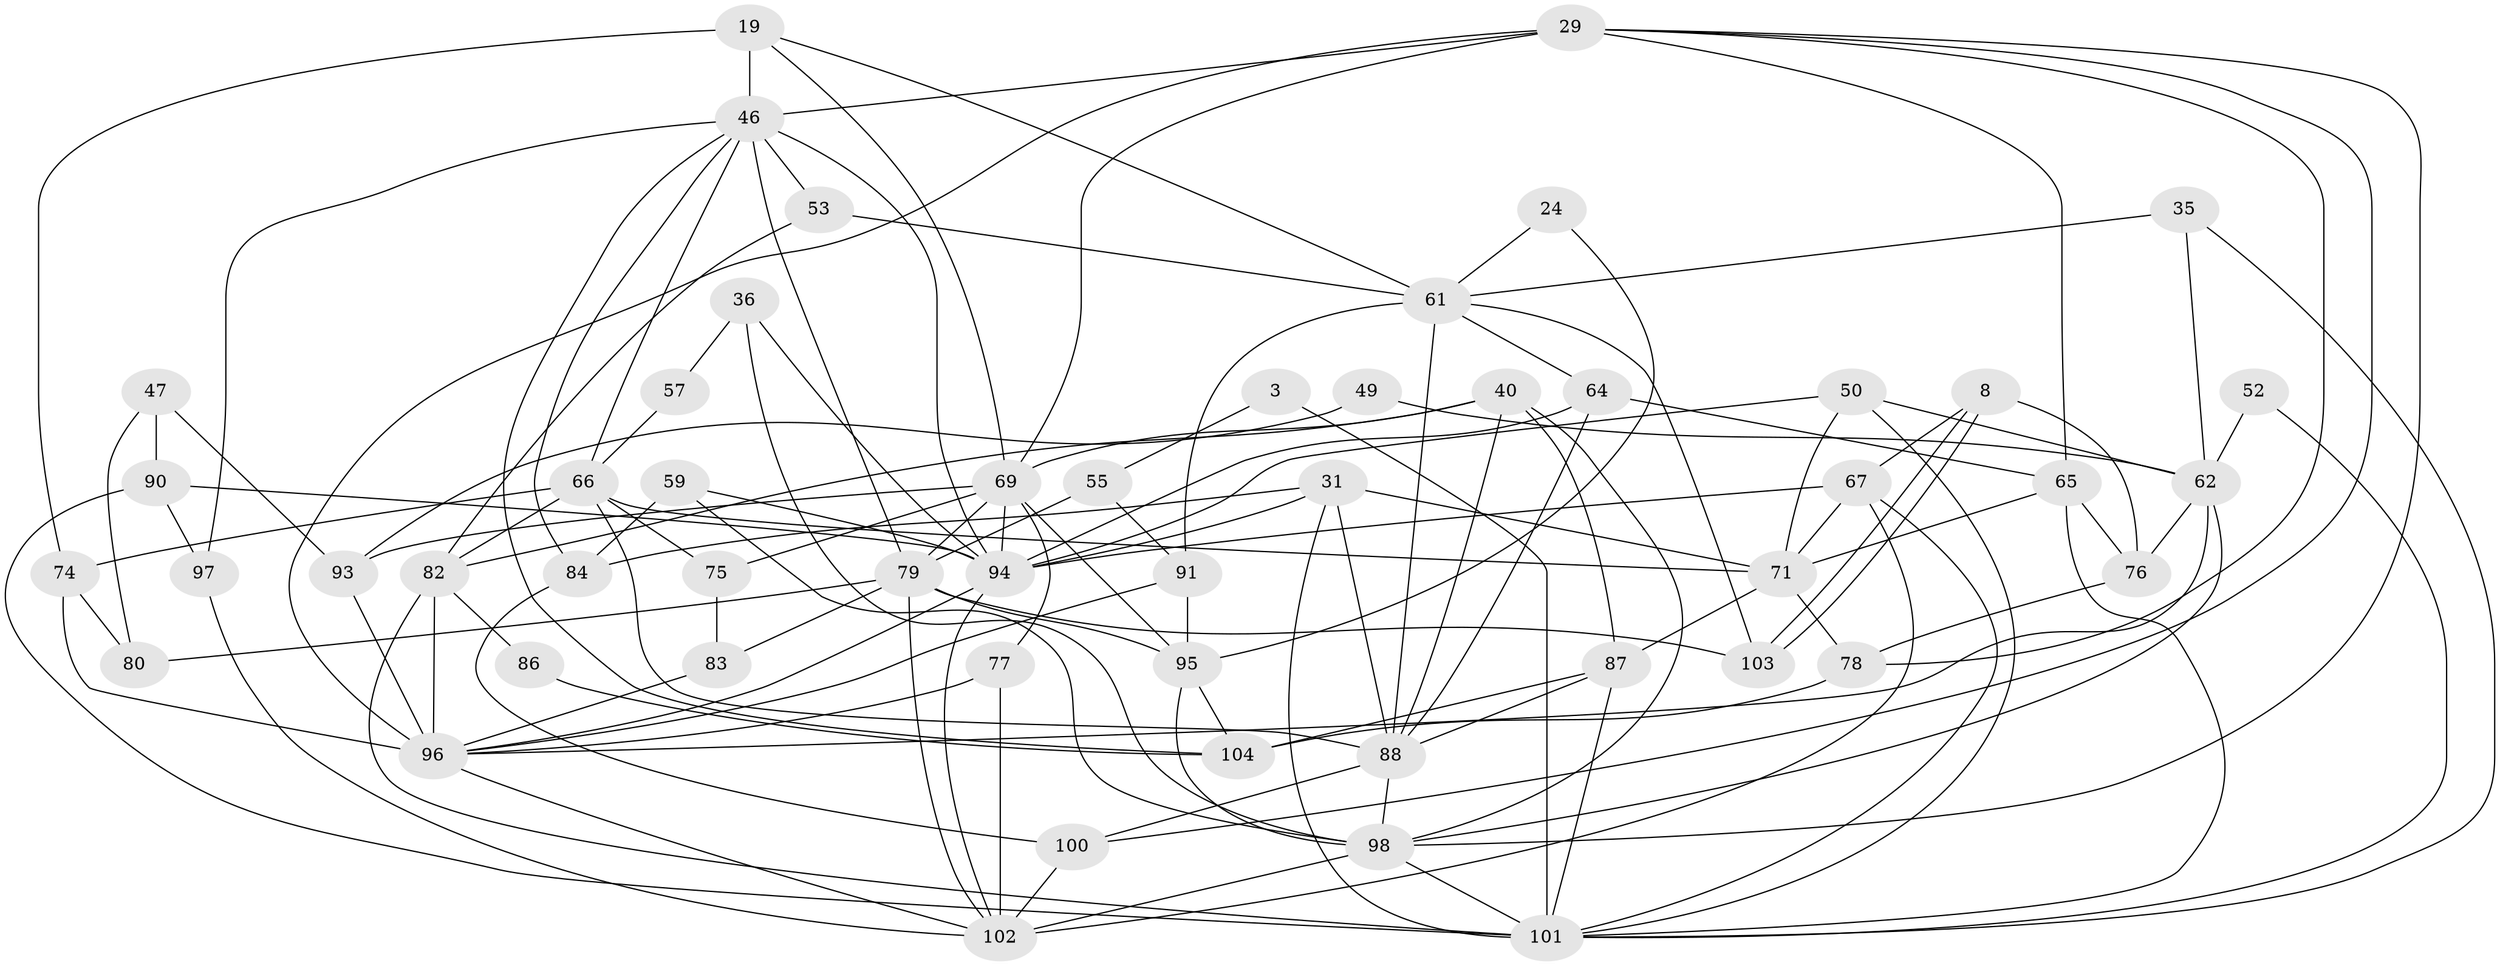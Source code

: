 // original degree distribution, {5: 0.18269230769230768, 3: 0.2980769230769231, 2: 0.11538461538461539, 4: 0.2692307692307692, 7: 0.057692307692307696, 6: 0.0673076923076923, 8: 0.009615384615384616}
// Generated by graph-tools (version 1.1) at 2025/51/03/09/25 04:51:45]
// undirected, 52 vertices, 129 edges
graph export_dot {
graph [start="1"]
  node [color=gray90,style=filled];
  3;
  8;
  19;
  24;
  29 [super="+28"];
  31;
  35;
  36;
  40;
  46 [super="+20+21+45"];
  47;
  49;
  50;
  52;
  53;
  55;
  57;
  59;
  61 [super="+4+54"];
  62 [super="+17"];
  64 [super="+2+22"];
  65 [super="+9"];
  66;
  67 [super="+44"];
  69 [super="+56"];
  71 [super="+41"];
  74 [super="+73"];
  75 [super="+13"];
  76;
  77 [super="+15"];
  78;
  79 [super="+32"];
  80 [super="+42"];
  82 [super="+63"];
  83;
  84 [super="+37"];
  86;
  87 [super="+60"];
  88 [super="+34"];
  90 [super="+43"];
  91 [super="+7"];
  93 [super="+70"];
  94 [super="+92+68"];
  95 [super="+30+81"];
  96 [super="+25+89"];
  97;
  98 [super="+14+48"];
  100 [super="+72"];
  101 [super="+58"];
  102 [super="+6+99"];
  103;
  104;
  3 -- 101;
  3 -- 55;
  8 -- 103;
  8 -- 103;
  8 -- 67;
  8 -- 76;
  19 -- 74 [weight=2];
  19 -- 46;
  19 -- 69;
  19 -- 61;
  24 -- 61;
  24 -- 95;
  29 -- 78;
  29 -- 98;
  29 -- 65;
  29 -- 69 [weight=2];
  29 -- 46;
  29 -- 96;
  29 -- 100;
  31 -- 101 [weight=2];
  31 -- 84;
  31 -- 94 [weight=2];
  31 -- 71;
  31 -- 88;
  35 -- 62;
  35 -- 61;
  35 -- 101;
  36 -- 57;
  36 -- 98 [weight=2];
  36 -- 94 [weight=2];
  40 -- 69;
  40 -- 87;
  40 -- 82;
  40 -- 98;
  40 -- 88;
  46 -- 66;
  46 -- 97;
  46 -- 94;
  46 -- 104;
  46 -- 79 [weight=2];
  46 -- 53;
  46 -- 84;
  47 -- 80;
  47 -- 90 [weight=2];
  47 -- 93;
  49 -- 62 [weight=2];
  49 -- 93;
  50 -- 101;
  50 -- 62;
  50 -- 94;
  50 -- 71;
  52 -- 62;
  52 -- 101;
  53 -- 82;
  53 -- 61;
  55 -- 91;
  55 -- 79 [weight=2];
  57 -- 66;
  59 -- 98 [weight=2];
  59 -- 84;
  59 -- 94;
  61 -- 64;
  61 -- 91 [weight=2];
  61 -- 103;
  61 -- 88;
  62 -- 76 [weight=2];
  62 -- 98;
  62 -- 96 [weight=2];
  64 -- 65;
  64 -- 94 [weight=2];
  64 -- 88;
  65 -- 76;
  65 -- 71;
  65 -- 101;
  66 -- 71 [weight=2];
  66 -- 75;
  66 -- 74;
  66 -- 82;
  66 -- 88;
  67 -- 71;
  67 -- 94;
  67 -- 101;
  67 -- 102;
  69 -- 79;
  69 -- 93;
  69 -- 95 [weight=2];
  69 -- 77;
  69 -- 94;
  69 -- 75;
  71 -- 78;
  71 -- 87;
  74 -- 96;
  74 -- 80;
  75 -- 83;
  76 -- 78;
  77 -- 102 [weight=4];
  77 -- 96;
  78 -- 104;
  79 -- 83 [weight=2];
  79 -- 80;
  79 -- 102;
  79 -- 103;
  79 -- 95;
  82 -- 86;
  82 -- 101 [weight=2];
  82 -- 96;
  83 -- 96;
  84 -- 100;
  86 -- 104;
  87 -- 101;
  87 -- 88;
  87 -- 104;
  88 -- 98;
  88 -- 100;
  90 -- 101;
  90 -- 97;
  90 -- 94;
  91 -- 95 [weight=2];
  91 -- 96 [weight=2];
  93 -- 96 [weight=2];
  94 -- 96;
  94 -- 102;
  95 -- 104;
  95 -- 98;
  96 -- 102 [weight=2];
  97 -- 102;
  98 -- 101;
  98 -- 102;
  100 -- 102 [weight=2];
}
